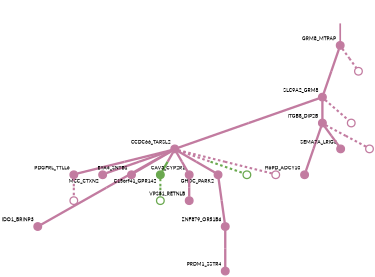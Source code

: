 strict digraph  {
graph[splines=false]; nodesep=0.7; rankdir=TB; ranksep=0.6; forcelabels=true; dpi=600; size=2.5;
0 [color="#c27ba0ff", fillcolor="#c27ba0ff", fixedsize=true, fontname=Lato, fontsize="12pt", height="0.25", label="", penwidth=3, shape=circle, style=filled, xlabel=GRM8_MTPAP];
2 [color="#c27ba0ff", fillcolor="#c27ba0ff", fixedsize=true, fontname=Lato, fontsize="12pt", height="0.25", label="", penwidth=3, shape=circle, style=filled, xlabel=SLC9A2_GRM8];
18 [color="#c27ba0ff", fillcolor="#c27ba0ff", fixedsize=true, fontname=Lato, fontsize="12pt", height="0.25", label="", penwidth=3, shape=circle, style=solid, xlabel=""];
4 [color="#c27ba0ff", fillcolor="#c27ba0ff", fixedsize=true, fontname=Lato, fontsize="12pt", height="0.25", label="", penwidth=3, shape=circle, style=filled, xlabel=CCDC66_TARSL2];
13 [color="#c27ba0ff", fillcolor="#c27ba0ff", fixedsize=true, fontname=Lato, fontsize="12pt", height="0.25", label="", penwidth=3, shape=circle, style=filled, xlabel=ITGB8_DIP2B];
19 [color="#c27ba0ff", fillcolor="#c27ba0ff", fixedsize=true, fontname=Lato, fontsize="12pt", height="0.25", label="", penwidth=3, shape=circle, style=solid, xlabel=""];
1 [color="#c27ba0ff", fillcolor="#c27ba0ff", fixedsize=true, fontname=Lato, fontsize="12pt", height="0.25", label="", penwidth=3, shape=circle, style=filled, xlabel=IDO1_BRINP3];
7 [color="#c27ba0ff", fillcolor="#c27ba0ff", fixedsize=true, fontname=Lato, fontsize="12pt", height="0.25", label="", penwidth=3, shape=circle, style=filled, xlabel=PDGFRL_TTLL6];
8 [color="#c27ba0ff", fillcolor="#c27ba0ff", fixedsize=true, fontname=Lato, fontsize="12pt", height="0.25", label="", penwidth=3, shape=circle, style=filled, xlabel=MCC_CTXN2];
9 [color="#c27ba0ff", fillcolor="#c27ba0ff", fixedsize=true, fontname=Lato, fontsize="12pt", height="0.25", label="", penwidth=3, shape=circle, style=filled, xlabel=EYA4_SNTB1];
12 [color="#6aa84fff", fillcolor="#6aa84fff", fixedsize=true, fontname=Lato, fontsize="12pt", height="0.25", label="", penwidth=3, shape=circle, style=filled, xlabel=C15orf41_GPR142];
14 [color="#c27ba0ff", fillcolor="#c27ba0ff", fixedsize=true, fontname=Lato, fontsize="12pt", height="0.25", label="", penwidth=3, shape=circle, style=filled, xlabel=CAV3_CYP2R1];
15 [color="#c27ba0ff", fillcolor="#c27ba0ff", fixedsize=true, fontname=Lato, fontsize="12pt", height="0.25", label="", penwidth=3, shape=circle, style=filled, xlabel=GHDC_PARK2];
16 [color="#6aa84fff", fillcolor="#6aa84fff", fixedsize=true, fontname=Lato, fontsize="12pt", height="0.25", label="", penwidth=3, shape=circle, style=solid, xlabel=""];
20 [color="#c27ba0ff", fillcolor="#c27ba0ff", fixedsize=true, fontname=Lato, fontsize="12pt", height="0.25", label="", penwidth=3, shape=circle, style=solid, xlabel=""];
6 [color="#c27ba0ff", fillcolor="#c27ba0ff", fixedsize=true, fontname=Lato, fontsize="12pt", height="0.25", label="", penwidth=3, shape=circle, style=filled, xlabel=ZNF879_OR51B6];
5 [color="#c27ba0ff", fillcolor="#c27ba0ff", fixedsize=true, fontname=Lato, fontsize="12pt", height="0.25", label="", penwidth=3, shape=circle, style=filled, xlabel=PRDM1_SSTR4];
21 [color="#c27ba0ff", fillcolor="#c27ba0ff", fixedsize=true, fontname=Lato, fontsize="12pt", height="0.25", label="", penwidth=3, shape=circle, style=solid, xlabel=""];
17 [color="#6aa84fff", fillcolor="#6aa84fff", fixedsize=true, fontname=Lato, fontsize="12pt", height="0.25", label="", penwidth=3, shape=circle, style=solid, xlabel=""];
3 [color="#c27ba0ff", fillcolor="#c27ba0ff", fixedsize=true, fontname=Lato, fontsize="12pt", height="0.25", label="", penwidth=3, shape=circle, style=filled, xlabel=H6PD_ADCY10];
11 [color="#c27ba0ff", fillcolor="#c27ba0ff", fixedsize=true, fontname=Lato, fontsize="12pt", height="0.25", label="", penwidth=3, shape=circle, style=filled, xlabel=SEMA7A_LRIG3];
22 [color="#c27ba0ff", fillcolor="#c27ba0ff", fixedsize=true, fontname=Lato, fontsize="12pt", height="0.25", label="", penwidth=3, shape=circle, style=solid, xlabel=""];
10 [color="#c27ba0ff", fillcolor="#c27ba0ff", fixedsize=true, fontname=Lato, fontsize="12pt", height="0.25", label="", penwidth=3, shape=circle, style=filled, xlabel=VPS51_RETNLB];
normal [label="", penwidth=3, style=invis, xlabel=GRM8_MTPAP];
0 -> 2  [arrowsize=0, color="#c27ba0ff;0.5:#c27ba0ff", minlen="2.263157844543457", penwidth="5.5", style=solid];
0 -> 18  [arrowsize=0, color="#c27ba0ff;0.5:#c27ba0ff", minlen="1.263157844543457", penwidth=5, style=dashed];
2 -> 4  [arrowsize=0, color="#c27ba0ff;0.5:#c27ba0ff", minlen="2.1578948497772217", penwidth="5.5", style=solid];
2 -> 13  [arrowsize=0, color="#c27ba0ff;0.5:#c27ba0ff", minlen="1.736842155456543", penwidth="5.5", style=solid];
2 -> 19  [arrowsize=0, color="#c27ba0ff;0.5:#c27ba0ff", minlen="1.263157844543457", penwidth=5, style=dashed];
4 -> 1  [arrowsize=0, color="#c27ba0ff;0.5:#c27ba0ff", minlen="3.0", penwidth="5.5", style=solid];
4 -> 7  [arrowsize=0, color="#c27ba0ff;0.5:#c27ba0ff", minlen="1.8421052694320679", penwidth="5.5", style=solid];
4 -> 8  [arrowsize=0, color="#c27ba0ff;0.5:#c27ba0ff", minlen="1.8421052694320679", penwidth="5.5", style=solid];
4 -> 9  [arrowsize=0, color="#c27ba0ff;0.5:#c27ba0ff", minlen="1.8421052694320679", penwidth="5.5", style=solid];
4 -> 12  [arrowsize=0, color="#c27ba0ff;0.5:#6aa84fff", minlen="1.736842155456543", penwidth="5.5", style=solid];
4 -> 14  [arrowsize=0, color="#c27ba0ff;0.5:#c27ba0ff", minlen="1.6315789222717285", penwidth="5.5", style=solid];
4 -> 15  [arrowsize=0, color="#c27ba0ff;0.5:#c27ba0ff", minlen="1.5263158082962036", penwidth="5.5", style=solid];
4 -> 16  [arrowsize=0, color="#c27ba0ff;0.5:#6aa84fff", minlen="1.263157844543457", penwidth=5, style=dashed];
4 -> 20  [arrowsize=0, color="#c27ba0ff;0.5:#c27ba0ff", minlen="1.263157844543457", penwidth=5, style=dashed];
13 -> 3  [arrowsize=0, color="#c27ba0ff;0.5:#c27ba0ff", minlen="2.1578948497772217", penwidth="5.5", style=solid];
13 -> 11  [arrowsize=0, color="#c27ba0ff;0.5:#c27ba0ff", minlen="1.8421052694320679", penwidth="5.5", style=solid];
13 -> 22  [arrowsize=0, color="#c27ba0ff;0.5:#c27ba0ff", minlen="1.263157844543457", penwidth=5, style=dashed];
7 -> 21  [arrowsize=0, color="#c27ba0ff;0.5:#c27ba0ff", minlen="1.263157844543457", penwidth=5, style=dashed];
12 -> 17  [arrowsize=0, color="#6aa84fff;0.5:#6aa84fff", minlen="1.263157844543457", penwidth=5, style=dashed];
14 -> 10  [arrowsize=0, color="#c27ba0ff;0.5:#c27ba0ff", minlen="1.8421052694320679", penwidth="5.5", style=solid];
15 -> 6  [arrowsize=0, color="#c27ba0ff;0.5:#c27ba0ff", minlen="2.0526316165924072", penwidth="5.5", style=solid];
6 -> 5  [arrowsize=0, color="#c27ba0ff;0.5:#c27ba0ff", minlen="2.0526316165924072", penwidth="5.5", style=solid];
normal -> 0  [arrowsize=0, color="#c27ba0ff", label="", penwidth=4, style=solid];
}
